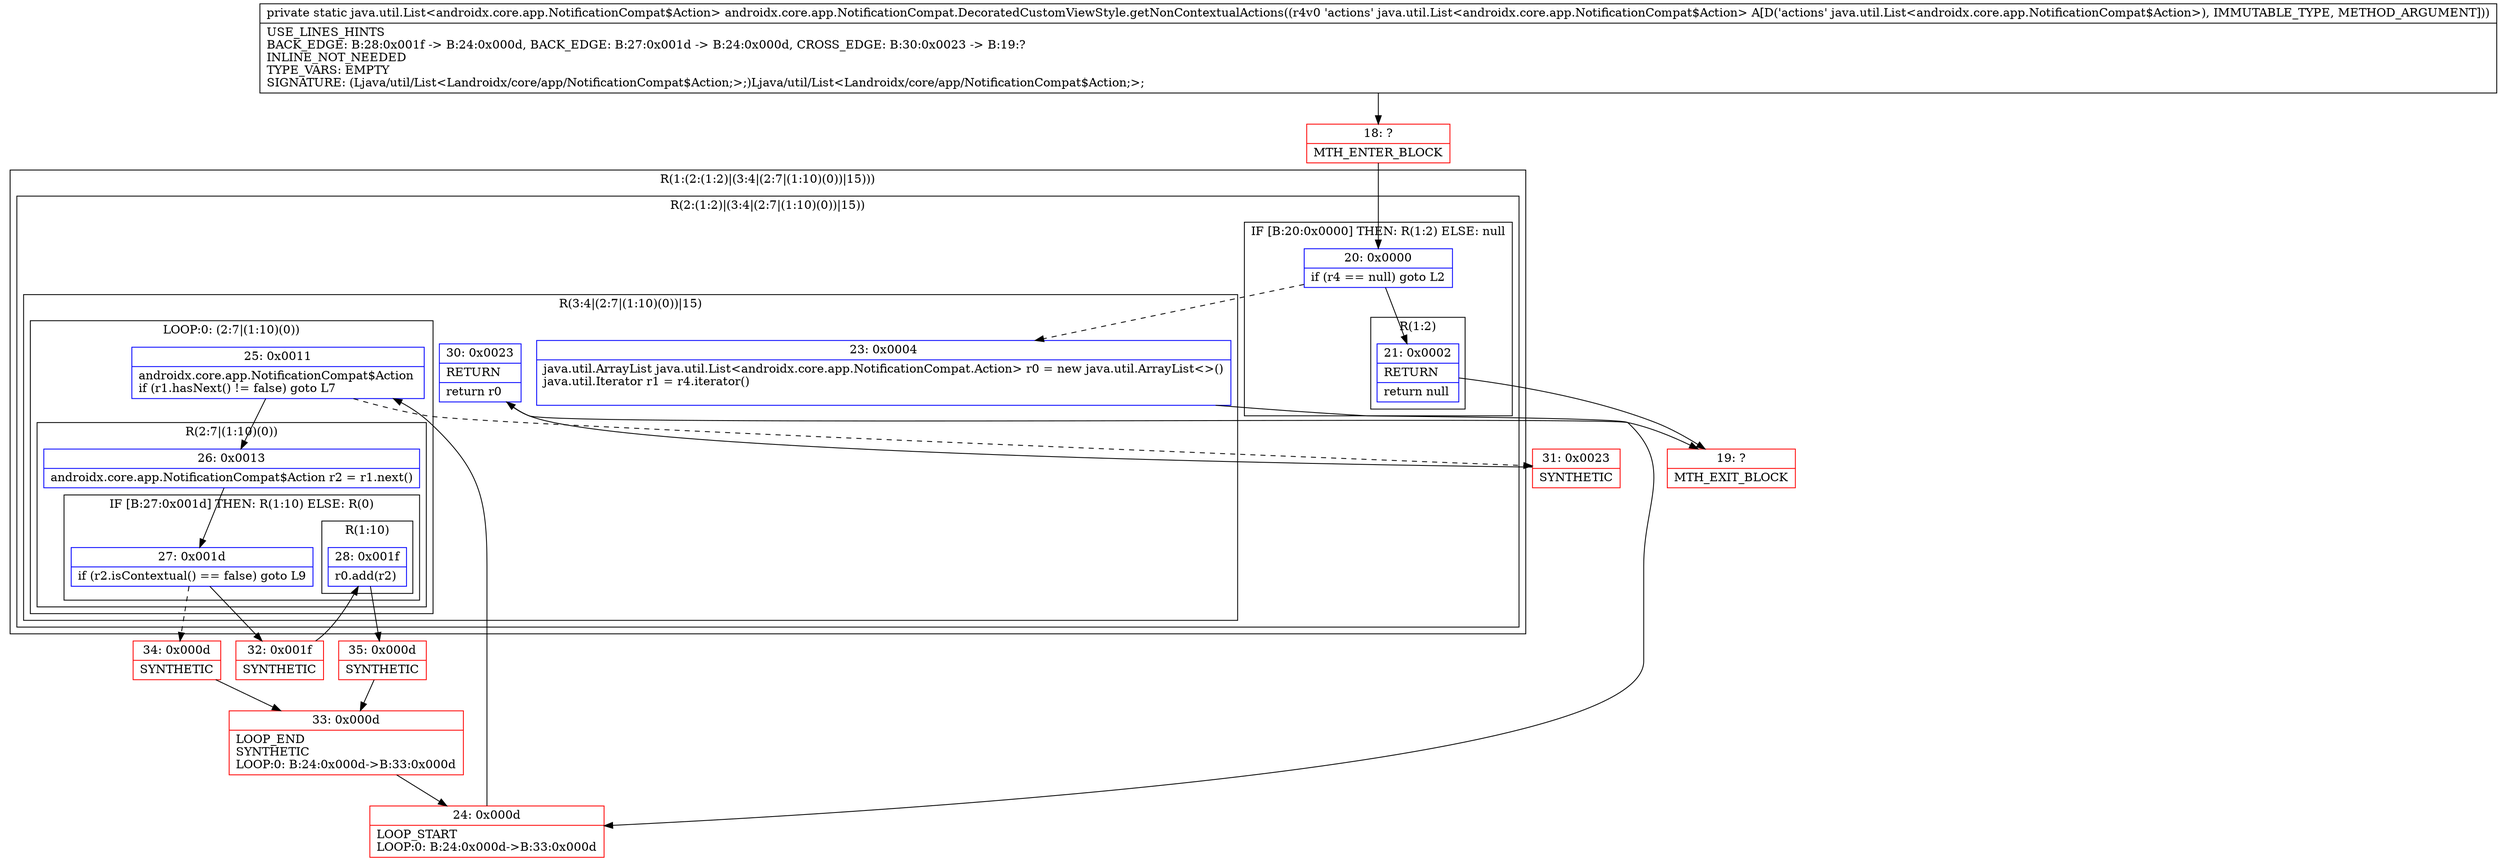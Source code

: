 digraph "CFG forandroidx.core.app.NotificationCompat.DecoratedCustomViewStyle.getNonContextualActions(Ljava\/util\/List;)Ljava\/util\/List;" {
subgraph cluster_Region_1487513982 {
label = "R(1:(2:(1:2)|(3:4|(2:7|(1:10)(0))|15)))";
node [shape=record,color=blue];
subgraph cluster_Region_158297558 {
label = "R(2:(1:2)|(3:4|(2:7|(1:10)(0))|15))";
node [shape=record,color=blue];
subgraph cluster_IfRegion_743669904 {
label = "IF [B:20:0x0000] THEN: R(1:2) ELSE: null";
node [shape=record,color=blue];
Node_20 [shape=record,label="{20\:\ 0x0000|if (r4 == null) goto L2\l}"];
subgraph cluster_Region_90239708 {
label = "R(1:2)";
node [shape=record,color=blue];
Node_21 [shape=record,label="{21\:\ 0x0002|RETURN\l|return null\l}"];
}
}
subgraph cluster_Region_1148363741 {
label = "R(3:4|(2:7|(1:10)(0))|15)";
node [shape=record,color=blue];
Node_23 [shape=record,label="{23\:\ 0x0004|java.util.ArrayList java.util.List\<androidx.core.app.NotificationCompat.Action\> r0 = new java.util.ArrayList\<\>()\ljava.util.Iterator r1 = r4.iterator()\l\l}"];
subgraph cluster_LoopRegion_269961559 {
label = "LOOP:0: (2:7|(1:10)(0))";
node [shape=record,color=blue];
Node_25 [shape=record,label="{25\:\ 0x0011|androidx.core.app.NotificationCompat$Action \lif (r1.hasNext() != false) goto L7\l}"];
subgraph cluster_Region_1659144030 {
label = "R(2:7|(1:10)(0))";
node [shape=record,color=blue];
Node_26 [shape=record,label="{26\:\ 0x0013|androidx.core.app.NotificationCompat$Action r2 = r1.next()\l}"];
subgraph cluster_IfRegion_1384373394 {
label = "IF [B:27:0x001d] THEN: R(1:10) ELSE: R(0)";
node [shape=record,color=blue];
Node_27 [shape=record,label="{27\:\ 0x001d|if (r2.isContextual() == false) goto L9\l}"];
subgraph cluster_Region_1917165473 {
label = "R(1:10)";
node [shape=record,color=blue];
Node_28 [shape=record,label="{28\:\ 0x001f|r0.add(r2)\l}"];
}
subgraph cluster_Region_1349988876 {
label = "R(0)";
node [shape=record,color=blue];
}
}
}
}
Node_30 [shape=record,label="{30\:\ 0x0023|RETURN\l|return r0\l}"];
}
}
}
Node_18 [shape=record,color=red,label="{18\:\ ?|MTH_ENTER_BLOCK\l}"];
Node_19 [shape=record,color=red,label="{19\:\ ?|MTH_EXIT_BLOCK\l}"];
Node_24 [shape=record,color=red,label="{24\:\ 0x000d|LOOP_START\lLOOP:0: B:24:0x000d\-\>B:33:0x000d\l}"];
Node_32 [shape=record,color=red,label="{32\:\ 0x001f|SYNTHETIC\l}"];
Node_35 [shape=record,color=red,label="{35\:\ 0x000d|SYNTHETIC\l}"];
Node_33 [shape=record,color=red,label="{33\:\ 0x000d|LOOP_END\lSYNTHETIC\lLOOP:0: B:24:0x000d\-\>B:33:0x000d\l}"];
Node_34 [shape=record,color=red,label="{34\:\ 0x000d|SYNTHETIC\l}"];
Node_31 [shape=record,color=red,label="{31\:\ 0x0023|SYNTHETIC\l}"];
MethodNode[shape=record,label="{private static java.util.List\<androidx.core.app.NotificationCompat$Action\> androidx.core.app.NotificationCompat.DecoratedCustomViewStyle.getNonContextualActions((r4v0 'actions' java.util.List\<androidx.core.app.NotificationCompat$Action\> A[D('actions' java.util.List\<androidx.core.app.NotificationCompat$Action\>), IMMUTABLE_TYPE, METHOD_ARGUMENT]))  | USE_LINES_HINTS\lBACK_EDGE: B:28:0x001f \-\> B:24:0x000d, BACK_EDGE: B:27:0x001d \-\> B:24:0x000d, CROSS_EDGE: B:30:0x0023 \-\> B:19:?\lINLINE_NOT_NEEDED\lTYPE_VARS: EMPTY\lSIGNATURE: (Ljava\/util\/List\<Landroidx\/core\/app\/NotificationCompat$Action;\>;)Ljava\/util\/List\<Landroidx\/core\/app\/NotificationCompat$Action;\>;\l}"];
MethodNode -> Node_18;Node_20 -> Node_21;
Node_20 -> Node_23[style=dashed];
Node_21 -> Node_19;
Node_23 -> Node_24;
Node_25 -> Node_26;
Node_25 -> Node_31[style=dashed];
Node_26 -> Node_27;
Node_27 -> Node_32;
Node_27 -> Node_34[style=dashed];
Node_28 -> Node_35;
Node_30 -> Node_19;
Node_18 -> Node_20;
Node_24 -> Node_25;
Node_32 -> Node_28;
Node_35 -> Node_33;
Node_33 -> Node_24;
Node_34 -> Node_33;
Node_31 -> Node_30;
}

